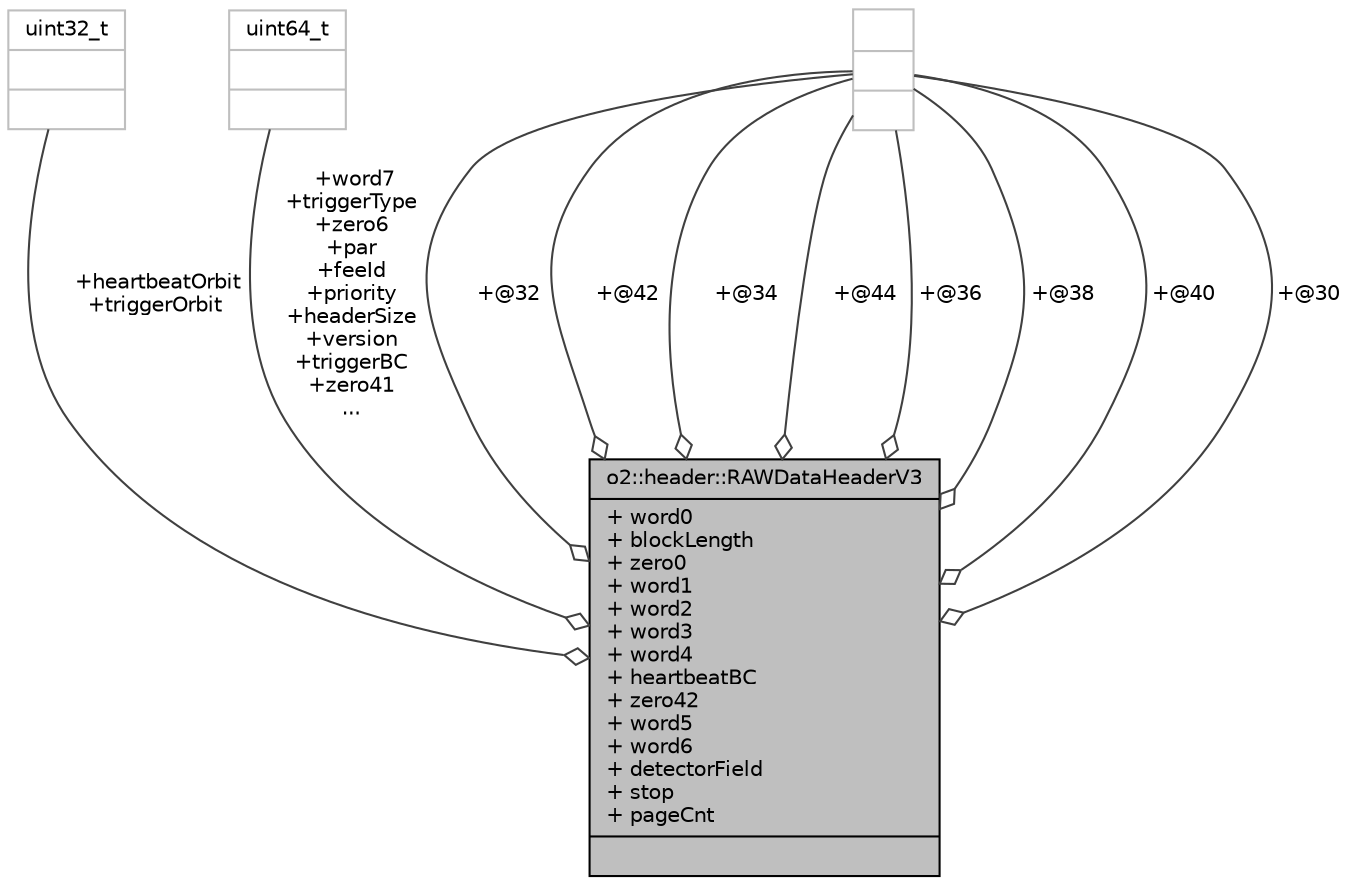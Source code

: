 digraph "o2::header::RAWDataHeaderV3"
{
 // INTERACTIVE_SVG=YES
  bgcolor="transparent";
  edge [fontname="Helvetica",fontsize="10",labelfontname="Helvetica",labelfontsize="10"];
  node [fontname="Helvetica",fontsize="10",shape=record];
  Node1 [label="{o2::header::RAWDataHeaderV3\n|+ word0\l+ blockLength\l+ zero0\l+ word1\l+ word2\l+ word3\l+ word4\l+ heartbeatBC\l+ zero42\l+ word5\l+ word6\l+ detectorField\l+ stop\l+ pageCnt\l|}",height=0.2,width=0.4,color="black", fillcolor="grey75", style="filled" fontcolor="black"];
  Node2 -> Node1 [color="grey25",fontsize="10",style="solid",label=" +heartbeatOrbit\n+triggerOrbit" ,arrowhead="odiamond",fontname="Helvetica"];
  Node2 [label="{uint32_t\n||}",height=0.2,width=0.4,color="grey75"];
  Node3 -> Node1 [color="grey25",fontsize="10",style="solid",label=" +word7\n+triggerType\n+zero6\n+par\n+feeId\n+priority\n+headerSize\n+version\n+triggerBC\n+zero41\n..." ,arrowhead="odiamond",fontname="Helvetica"];
  Node3 [label="{uint64_t\n||}",height=0.2,width=0.4,color="grey75"];
  Node4 -> Node1 [color="grey25",fontsize="10",style="solid",label=" +@32" ,arrowhead="odiamond",fontname="Helvetica"];
  Node4 [label="{\n||}",height=0.2,width=0.4,color="grey75"];
  Node4 -> Node1 [color="grey25",fontsize="10",style="solid",label=" +@42" ,arrowhead="odiamond",fontname="Helvetica"];
  Node4 -> Node1 [color="grey25",fontsize="10",style="solid",label=" +@34" ,arrowhead="odiamond",fontname="Helvetica"];
  Node4 -> Node1 [color="grey25",fontsize="10",style="solid",label=" +@44" ,arrowhead="odiamond",fontname="Helvetica"];
  Node4 -> Node1 [color="grey25",fontsize="10",style="solid",label=" +@36" ,arrowhead="odiamond",fontname="Helvetica"];
  Node4 -> Node1 [color="grey25",fontsize="10",style="solid",label=" +@38" ,arrowhead="odiamond",fontname="Helvetica"];
  Node4 -> Node1 [color="grey25",fontsize="10",style="solid",label=" +@40" ,arrowhead="odiamond",fontname="Helvetica"];
  Node4 -> Node1 [color="grey25",fontsize="10",style="solid",label=" +@30" ,arrowhead="odiamond",fontname="Helvetica"];
}
